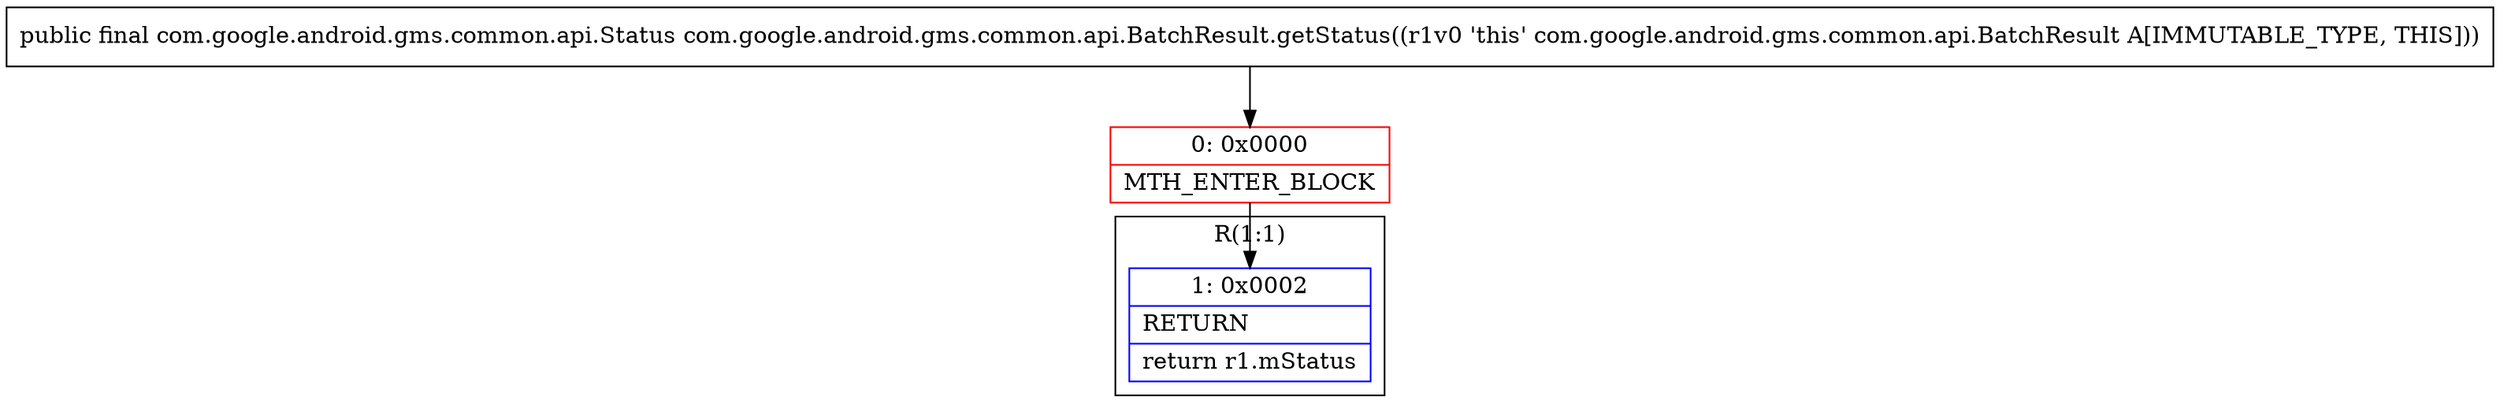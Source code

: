 digraph "CFG forcom.google.android.gms.common.api.BatchResult.getStatus()Lcom\/google\/android\/gms\/common\/api\/Status;" {
subgraph cluster_Region_1985797002 {
label = "R(1:1)";
node [shape=record,color=blue];
Node_1 [shape=record,label="{1\:\ 0x0002|RETURN\l|return r1.mStatus\l}"];
}
Node_0 [shape=record,color=red,label="{0\:\ 0x0000|MTH_ENTER_BLOCK\l}"];
MethodNode[shape=record,label="{public final com.google.android.gms.common.api.Status com.google.android.gms.common.api.BatchResult.getStatus((r1v0 'this' com.google.android.gms.common.api.BatchResult A[IMMUTABLE_TYPE, THIS])) }"];
MethodNode -> Node_0;
Node_0 -> Node_1;
}

